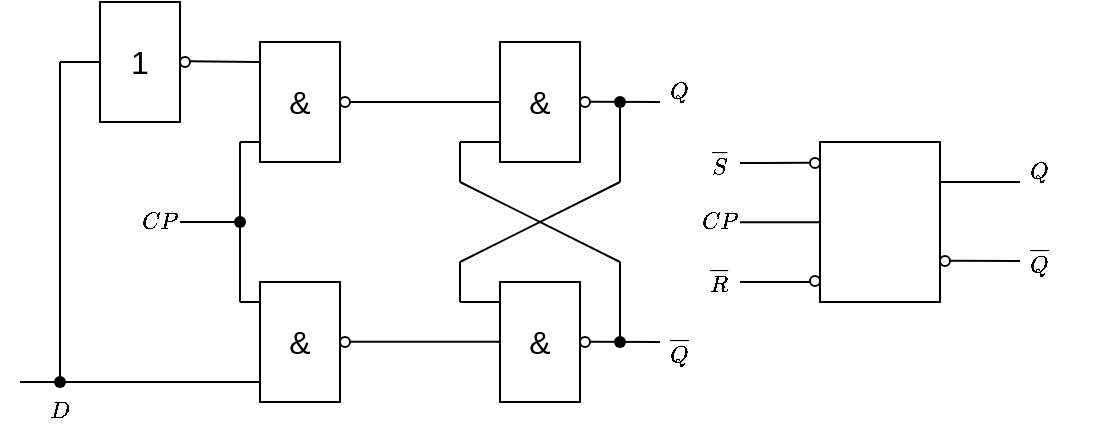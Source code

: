 <mxfile version="21.3.2" type="github">
  <diagram name="第 1 页" id="wmCSbjwYz0xRB0pka1Ez">
    <mxGraphModel dx="1608" dy="467" grid="1" gridSize="10" guides="1" tooltips="1" connect="1" arrows="1" fold="1" page="1" pageScale="1" pageWidth="827" pageHeight="1169" math="1" shadow="0">
      <root>
        <mxCell id="0" />
        <mxCell id="1" parent="0" />
        <mxCell id="-SjRX3zIFBPj9apqSu5r-2" value="&amp;amp;" style="rounded=0;whiteSpace=wrap;html=1;direction=south;fontSize=16;" parent="1" vertex="1">
          <mxGeometry x="240" y="210" width="40" height="60" as="geometry" />
        </mxCell>
        <mxCell id="-SjRX3zIFBPj9apqSu5r-7" value="" style="endArrow=none;html=1;rounded=0;" parent="1" edge="1">
          <mxGeometry width="50" height="50" relative="1" as="geometry">
            <mxPoint x="220" y="260" as="sourcePoint" />
            <mxPoint x="240" y="260" as="targetPoint" />
          </mxGeometry>
        </mxCell>
        <mxCell id="-SjRX3zIFBPj9apqSu5r-15" value="" style="ellipse;whiteSpace=wrap;html=1;aspect=fixed;" parent="1" vertex="1">
          <mxGeometry x="280" y="237.5" width="5" height="5" as="geometry" />
        </mxCell>
        <mxCell id="-SjRX3zIFBPj9apqSu5r-16" value="" style="endArrow=none;html=1;rounded=0;" parent="1" edge="1">
          <mxGeometry width="50" height="50" relative="1" as="geometry">
            <mxPoint x="320" y="240" as="sourcePoint" />
            <mxPoint x="285" y="239.84" as="targetPoint" />
          </mxGeometry>
        </mxCell>
        <mxCell id="-SjRX3zIFBPj9apqSu5r-17" value="" style="shape=waypoint;sketch=0;fillStyle=solid;size=6;pointerEvents=1;points=[];fillColor=none;resizable=0;rotatable=0;perimeter=centerPerimeter;snapToPoint=1;" parent="1" vertex="1">
          <mxGeometry x="290" y="230" width="20" height="20" as="geometry" />
        </mxCell>
        <mxCell id="-SjRX3zIFBPj9apqSu5r-22" value="&amp;amp;" style="rounded=0;whiteSpace=wrap;html=1;direction=south;fontSize=16;" parent="1" vertex="1">
          <mxGeometry x="240" y="330" width="40" height="60" as="geometry" />
        </mxCell>
        <mxCell id="-SjRX3zIFBPj9apqSu5r-23" value="" style="endArrow=none;html=1;rounded=0;" parent="1" edge="1">
          <mxGeometry width="50" height="50" relative="1" as="geometry">
            <mxPoint x="220" y="340" as="sourcePoint" />
            <mxPoint x="240" y="340" as="targetPoint" />
          </mxGeometry>
        </mxCell>
        <mxCell id="-SjRX3zIFBPj9apqSu5r-25" value="" style="endArrow=none;html=1;rounded=0;" parent="1" edge="1">
          <mxGeometry width="50" height="50" relative="1" as="geometry">
            <mxPoint x="220" y="280" as="sourcePoint" />
            <mxPoint x="220" y="260" as="targetPoint" />
          </mxGeometry>
        </mxCell>
        <mxCell id="-SjRX3zIFBPj9apqSu5r-26" value="" style="endArrow=none;html=1;rounded=0;" parent="1" edge="1">
          <mxGeometry width="50" height="50" relative="1" as="geometry">
            <mxPoint x="300" y="320" as="sourcePoint" />
            <mxPoint x="220" y="280" as="targetPoint" />
          </mxGeometry>
        </mxCell>
        <mxCell id="-SjRX3zIFBPj9apqSu5r-27" value="" style="endArrow=none;html=1;rounded=0;" parent="1" edge="1">
          <mxGeometry width="50" height="50" relative="1" as="geometry">
            <mxPoint x="220" y="340" as="sourcePoint" />
            <mxPoint x="220" y="320" as="targetPoint" />
          </mxGeometry>
        </mxCell>
        <mxCell id="-SjRX3zIFBPj9apqSu5r-28" value="" style="endArrow=none;html=1;rounded=0;" parent="1" edge="1">
          <mxGeometry width="50" height="50" relative="1" as="geometry">
            <mxPoint x="220" y="320" as="sourcePoint" />
            <mxPoint x="300" y="280" as="targetPoint" />
          </mxGeometry>
        </mxCell>
        <mxCell id="-SjRX3zIFBPj9apqSu5r-29" value="" style="ellipse;whiteSpace=wrap;html=1;aspect=fixed;" parent="1" vertex="1">
          <mxGeometry x="280" y="357.5" width="5" height="5" as="geometry" />
        </mxCell>
        <mxCell id="-SjRX3zIFBPj9apqSu5r-30" value="" style="endArrow=none;html=1;rounded=0;" parent="1" edge="1">
          <mxGeometry width="50" height="50" relative="1" as="geometry">
            <mxPoint x="320" y="360" as="sourcePoint" />
            <mxPoint x="285" y="359.84" as="targetPoint" />
          </mxGeometry>
        </mxCell>
        <mxCell id="-SjRX3zIFBPj9apqSu5r-31" value="" style="shape=waypoint;sketch=0;fillStyle=solid;size=6;pointerEvents=1;points=[];fillColor=none;resizable=0;rotatable=0;perimeter=centerPerimeter;snapToPoint=1;" parent="1" vertex="1">
          <mxGeometry x="290" y="350" width="20" height="20" as="geometry" />
        </mxCell>
        <mxCell id="-SjRX3zIFBPj9apqSu5r-32" value="" style="endArrow=none;html=1;rounded=0;exitX=0.117;exitY=0.686;exitDx=0;exitDy=0;exitPerimeter=0;" parent="1" source="-SjRX3zIFBPj9apqSu5r-31" edge="1">
          <mxGeometry width="50" height="50" relative="1" as="geometry">
            <mxPoint x="250" y="370" as="sourcePoint" />
            <mxPoint x="300" y="320" as="targetPoint" />
          </mxGeometry>
        </mxCell>
        <mxCell id="-SjRX3zIFBPj9apqSu5r-33" value="" style="endArrow=none;html=1;rounded=0;" parent="1" target="-SjRX3zIFBPj9apqSu5r-17" edge="1">
          <mxGeometry width="50" height="50" relative="1" as="geometry">
            <mxPoint x="300" y="280" as="sourcePoint" />
            <mxPoint x="350" y="230" as="targetPoint" />
          </mxGeometry>
        </mxCell>
        <mxCell id="-SjRX3zIFBPj9apqSu5r-36" value="$$\overline{Q}$$" style="text;html=1;strokeColor=none;fillColor=none;align=center;verticalAlign=middle;whiteSpace=wrap;rounded=0;fontSize=10;" parent="1" vertex="1">
          <mxGeometry x="300" y="350" width="60" height="30" as="geometry" />
        </mxCell>
        <mxCell id="-SjRX3zIFBPj9apqSu5r-37" value="$$Q$$" style="text;html=1;strokeColor=none;fillColor=none;align=center;verticalAlign=middle;whiteSpace=wrap;rounded=0;fontSize=10;" parent="1" vertex="1">
          <mxGeometry x="300" y="220" width="60" height="30" as="geometry" />
        </mxCell>
        <mxCell id="-SjRX3zIFBPj9apqSu5r-41" value="" style="rounded=0;whiteSpace=wrap;html=1;direction=south;" parent="1" vertex="1">
          <mxGeometry x="400" y="260" width="60" height="80" as="geometry" />
        </mxCell>
        <mxCell id="-SjRX3zIFBPj9apqSu5r-42" value="" style="ellipse;whiteSpace=wrap;html=1;aspect=fixed;" parent="1" vertex="1">
          <mxGeometry x="395" y="268" width="5" height="5" as="geometry" />
        </mxCell>
        <mxCell id="-SjRX3zIFBPj9apqSu5r-45" value="" style="ellipse;whiteSpace=wrap;html=1;aspect=fixed;" parent="1" vertex="1">
          <mxGeometry x="395" y="327" width="5" height="5" as="geometry" />
        </mxCell>
        <mxCell id="-SjRX3zIFBPj9apqSu5r-46" value="" style="ellipse;whiteSpace=wrap;html=1;aspect=fixed;" parent="1" vertex="1">
          <mxGeometry x="460" y="317" width="5" height="5" as="geometry" />
        </mxCell>
        <mxCell id="-SjRX3zIFBPj9apqSu5r-52" value="" style="endArrow=none;html=1;rounded=0;" parent="1" edge="1">
          <mxGeometry width="50" height="50" relative="1" as="geometry">
            <mxPoint x="360" y="270.5" as="sourcePoint" />
            <mxPoint x="395" y="270.34" as="targetPoint" />
          </mxGeometry>
        </mxCell>
        <mxCell id="-SjRX3zIFBPj9apqSu5r-53" value="" style="endArrow=none;html=1;rounded=0;" parent="1" edge="1">
          <mxGeometry width="50" height="50" relative="1" as="geometry">
            <mxPoint x="500" y="319.5" as="sourcePoint" />
            <mxPoint x="465" y="319.34" as="targetPoint" />
          </mxGeometry>
        </mxCell>
        <mxCell id="-SjRX3zIFBPj9apqSu5r-54" value="$$\overline{S}$$" style="text;html=1;strokeColor=none;fillColor=none;align=center;verticalAlign=middle;whiteSpace=wrap;rounded=0;fontSize=10;" parent="1" vertex="1">
          <mxGeometry x="320" y="255.5" width="60" height="30" as="geometry" />
        </mxCell>
        <mxCell id="-SjRX3zIFBPj9apqSu5r-55" value="$$\overline{R}$$" style="text;html=1;strokeColor=none;fillColor=none;align=center;verticalAlign=middle;whiteSpace=wrap;rounded=0;fontSize=10;" parent="1" vertex="1">
          <mxGeometry x="320" y="314.5" width="60" height="30" as="geometry" />
        </mxCell>
        <mxCell id="-SjRX3zIFBPj9apqSu5r-56" value="$$\overline{Q}$$" style="text;html=1;strokeColor=none;fillColor=none;align=center;verticalAlign=middle;whiteSpace=wrap;rounded=0;fontSize=10;" parent="1" vertex="1">
          <mxGeometry x="480" y="304.5" width="60" height="30" as="geometry" />
        </mxCell>
        <mxCell id="-SjRX3zIFBPj9apqSu5r-57" value="" style="endArrow=none;html=1;rounded=0;" parent="1" edge="1">
          <mxGeometry width="50" height="50" relative="1" as="geometry">
            <mxPoint x="460" y="280" as="sourcePoint" />
            <mxPoint x="500" y="280" as="targetPoint" />
          </mxGeometry>
        </mxCell>
        <mxCell id="-SjRX3zIFBPj9apqSu5r-58" value="$$Q$$" style="text;html=1;strokeColor=none;fillColor=none;align=center;verticalAlign=middle;whiteSpace=wrap;rounded=0;fontSize=10;" parent="1" vertex="1">
          <mxGeometry x="480" y="260" width="60" height="30" as="geometry" />
        </mxCell>
        <mxCell id="g9OyC2hgeesEp-PIXYKm-16" value="&amp;amp;" style="rounded=0;whiteSpace=wrap;html=1;direction=south;fontSize=16;" vertex="1" parent="1">
          <mxGeometry x="120" y="210" width="40" height="60" as="geometry" />
        </mxCell>
        <mxCell id="g9OyC2hgeesEp-PIXYKm-17" value="" style="ellipse;whiteSpace=wrap;html=1;aspect=fixed;" vertex="1" parent="1">
          <mxGeometry x="160" y="237.5" width="5" height="5" as="geometry" />
        </mxCell>
        <mxCell id="g9OyC2hgeesEp-PIXYKm-18" value="&amp;amp;" style="rounded=0;whiteSpace=wrap;html=1;direction=south;fontSize=16;" vertex="1" parent="1">
          <mxGeometry x="120" y="330" width="40" height="60" as="geometry" />
        </mxCell>
        <mxCell id="g9OyC2hgeesEp-PIXYKm-19" value="" style="ellipse;whiteSpace=wrap;html=1;aspect=fixed;" vertex="1" parent="1">
          <mxGeometry x="160" y="357.5" width="5" height="5" as="geometry" />
        </mxCell>
        <mxCell id="g9OyC2hgeesEp-PIXYKm-24" value="" style="endArrow=none;html=1;rounded=0;exitX=1;exitY=0.5;exitDx=0;exitDy=0;" edge="1" parent="1" source="g9OyC2hgeesEp-PIXYKm-17">
          <mxGeometry width="50" height="50" relative="1" as="geometry">
            <mxPoint x="190" y="240" as="sourcePoint" />
            <mxPoint x="240" y="240" as="targetPoint" />
          </mxGeometry>
        </mxCell>
        <mxCell id="g9OyC2hgeesEp-PIXYKm-25" value="" style="endArrow=none;html=1;rounded=0;exitX=1;exitY=0.5;exitDx=0;exitDy=0;" edge="1" parent="1">
          <mxGeometry width="50" height="50" relative="1" as="geometry">
            <mxPoint x="165" y="359.83" as="sourcePoint" />
            <mxPoint x="240" y="359.83" as="targetPoint" />
          </mxGeometry>
        </mxCell>
        <mxCell id="g9OyC2hgeesEp-PIXYKm-27" value="" style="endArrow=none;html=1;rounded=0;" edge="1" parent="1">
          <mxGeometry width="50" height="50" relative="1" as="geometry">
            <mxPoint y="380" as="sourcePoint" />
            <mxPoint x="120" y="380" as="targetPoint" />
          </mxGeometry>
        </mxCell>
        <mxCell id="g9OyC2hgeesEp-PIXYKm-29" value="" style="endArrow=none;html=1;rounded=0;" edge="1" parent="1">
          <mxGeometry width="50" height="50" relative="1" as="geometry">
            <mxPoint x="110" y="340" as="sourcePoint" />
            <mxPoint x="120" y="340" as="targetPoint" />
          </mxGeometry>
        </mxCell>
        <mxCell id="g9OyC2hgeesEp-PIXYKm-30" value="" style="endArrow=none;html=1;rounded=0;" edge="1" parent="1">
          <mxGeometry width="50" height="50" relative="1" as="geometry">
            <mxPoint x="110" y="260" as="sourcePoint" />
            <mxPoint x="120" y="260" as="targetPoint" />
          </mxGeometry>
        </mxCell>
        <mxCell id="g9OyC2hgeesEp-PIXYKm-31" value="" style="endArrow=none;html=1;rounded=0;" edge="1" parent="1">
          <mxGeometry width="50" height="50" relative="1" as="geometry">
            <mxPoint x="110" y="340" as="sourcePoint" />
            <mxPoint x="110" y="260" as="targetPoint" />
          </mxGeometry>
        </mxCell>
        <mxCell id="g9OyC2hgeesEp-PIXYKm-32" value="" style="shape=waypoint;sketch=0;fillStyle=solid;size=6;pointerEvents=1;points=[];fillColor=none;resizable=0;rotatable=0;perimeter=centerPerimeter;snapToPoint=1;" vertex="1" parent="1">
          <mxGeometry x="100" y="290" width="20" height="20" as="geometry" />
        </mxCell>
        <mxCell id="g9OyC2hgeesEp-PIXYKm-34" value="" style="endArrow=none;html=1;rounded=0;" edge="1" parent="1" source="g9OyC2hgeesEp-PIXYKm-32">
          <mxGeometry width="50" height="50" relative="1" as="geometry">
            <mxPoint x="30" y="350" as="sourcePoint" />
            <mxPoint x="80" y="300" as="targetPoint" />
          </mxGeometry>
        </mxCell>
        <mxCell id="g9OyC2hgeesEp-PIXYKm-37" value="$$CP$$" style="text;html=1;strokeColor=none;fillColor=none;align=center;verticalAlign=middle;whiteSpace=wrap;rounded=0;fontSize=10;" vertex="1" parent="1">
          <mxGeometry x="40" y="285" width="60" height="30" as="geometry" />
        </mxCell>
        <mxCell id="g9OyC2hgeesEp-PIXYKm-39" value="" style="endArrow=none;html=1;rounded=0;" edge="1" parent="1">
          <mxGeometry width="50" height="50" relative="1" as="geometry">
            <mxPoint x="400" y="300.157" as="sourcePoint" />
            <mxPoint x="360" y="300.157" as="targetPoint" />
          </mxGeometry>
        </mxCell>
        <mxCell id="g9OyC2hgeesEp-PIXYKm-40" value="$$CP$$" style="text;html=1;strokeColor=none;fillColor=none;align=center;verticalAlign=middle;whiteSpace=wrap;rounded=0;fontSize=10;" vertex="1" parent="1">
          <mxGeometry x="320" y="284.5" width="60" height="30" as="geometry" />
        </mxCell>
        <mxCell id="g9OyC2hgeesEp-PIXYKm-42" value="" style="endArrow=none;html=1;rounded=0;" edge="1" parent="1">
          <mxGeometry width="50" height="50" relative="1" as="geometry">
            <mxPoint x="395" y="329.997" as="sourcePoint" />
            <mxPoint x="360" y="330" as="targetPoint" />
          </mxGeometry>
        </mxCell>
        <mxCell id="g9OyC2hgeesEp-PIXYKm-43" value="1" style="rounded=0;whiteSpace=wrap;html=1;direction=south;fontSize=16;" vertex="1" parent="1">
          <mxGeometry x="40.0" y="190.0" width="40" height="60" as="geometry" />
        </mxCell>
        <mxCell id="g9OyC2hgeesEp-PIXYKm-44" value="" style="endArrow=none;html=1;rounded=0;" edge="1" parent="1">
          <mxGeometry width="50" height="50" relative="1" as="geometry">
            <mxPoint x="20" y="220" as="sourcePoint" />
            <mxPoint x="40.0" y="220.0" as="targetPoint" />
            <Array as="points">
              <mxPoint x="20.0" y="220.0" />
            </Array>
          </mxGeometry>
        </mxCell>
        <mxCell id="g9OyC2hgeesEp-PIXYKm-45" value="" style="ellipse;whiteSpace=wrap;html=1;aspect=fixed;" vertex="1" parent="1">
          <mxGeometry x="80.0" y="217.5" width="5" height="5" as="geometry" />
        </mxCell>
        <mxCell id="g9OyC2hgeesEp-PIXYKm-46" value="" style="endArrow=none;html=1;rounded=0;" edge="1" parent="1">
          <mxGeometry width="50" height="50" relative="1" as="geometry">
            <mxPoint x="85.0" y="219.66" as="sourcePoint" />
            <mxPoint x="120.0" y="220.0" as="targetPoint" />
          </mxGeometry>
        </mxCell>
        <mxCell id="g9OyC2hgeesEp-PIXYKm-47" value="" style="endArrow=none;html=1;rounded=0;" edge="1" parent="1" source="g9OyC2hgeesEp-PIXYKm-49">
          <mxGeometry width="50" height="50" relative="1" as="geometry">
            <mxPoint x="20" y="380" as="sourcePoint" />
            <mxPoint x="20" y="220" as="targetPoint" />
          </mxGeometry>
        </mxCell>
        <mxCell id="g9OyC2hgeesEp-PIXYKm-48" value="" style="endArrow=none;html=1;rounded=0;" edge="1" parent="1" target="g9OyC2hgeesEp-PIXYKm-49">
          <mxGeometry width="50" height="50" relative="1" as="geometry">
            <mxPoint x="20" y="380" as="sourcePoint" />
            <mxPoint x="20" y="220" as="targetPoint" />
          </mxGeometry>
        </mxCell>
        <mxCell id="g9OyC2hgeesEp-PIXYKm-49" value="" style="shape=waypoint;sketch=0;fillStyle=solid;size=6;pointerEvents=1;points=[];fillColor=none;resizable=0;rotatable=0;perimeter=centerPerimeter;snapToPoint=1;" vertex="1" parent="1">
          <mxGeometry x="10" y="370" width="20" height="20" as="geometry" />
        </mxCell>
        <mxCell id="g9OyC2hgeesEp-PIXYKm-50" value="$$D$$" style="text;html=1;strokeColor=none;fillColor=none;align=center;verticalAlign=middle;whiteSpace=wrap;rounded=0;fontSize=10;" vertex="1" parent="1">
          <mxGeometry x="-10" y="380" width="60" height="30" as="geometry" />
        </mxCell>
      </root>
    </mxGraphModel>
  </diagram>
</mxfile>
